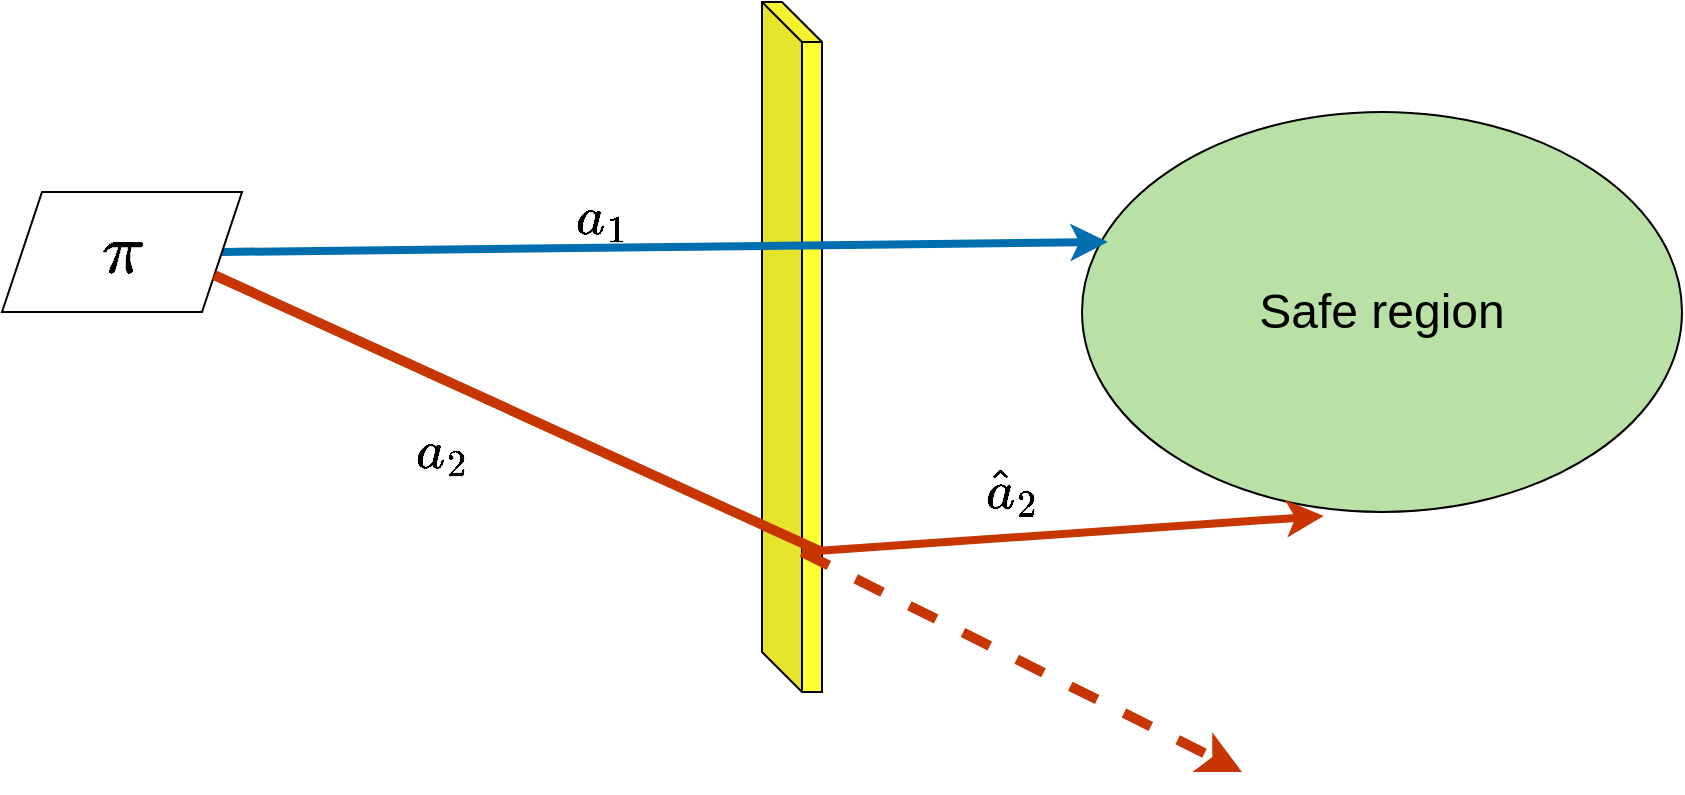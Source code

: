 <mxfile version="24.2.1" type="github">
  <diagram name="Page-1" id="52iaRe6955q-y5ZXtpo0">
    <mxGraphModel dx="1269" dy="756" grid="1" gridSize="10" guides="1" tooltips="1" connect="1" arrows="1" fold="1" page="1" pageScale="1" pageWidth="850" pageHeight="1100" math="1" shadow="0">
      <root>
        <mxCell id="0" />
        <mxCell id="1" parent="0" />
        <mxCell id="1pObTijFMrVAMqZZZPtP-7" value="&lt;font style=&quot;font-size: 24px;&quot;&gt;Safe region&lt;/font&gt;" style="ellipse;whiteSpace=wrap;html=1;fillColor=#B9E0A5;" parent="1" vertex="1">
          <mxGeometry x="540" y="180" width="300" height="200" as="geometry" />
        </mxCell>
        <mxCell id="1pObTijFMrVAMqZZZPtP-13" value="" style="shape=cube;whiteSpace=wrap;html=1;boundedLbl=1;backgroundOutline=1;darkOpacity=0.05;darkOpacity2=0.1;fillColor=#FFFF33;" parent="1" vertex="1">
          <mxGeometry x="380" y="125" width="30" height="345" as="geometry" />
        </mxCell>
        <mxCell id="1pObTijFMrVAMqZZZPtP-15" value="" style="endArrow=classic;html=1;rounded=0;entryX=0.043;entryY=0.325;entryDx=0;entryDy=0;entryPerimeter=0;strokeWidth=4;fillColor=#1ba1e2;strokeColor=#006EAF;" parent="1" target="1pObTijFMrVAMqZZZPtP-7" edge="1">
          <mxGeometry width="50" height="50" relative="1" as="geometry">
            <mxPoint x="110" y="250" as="sourcePoint" />
            <mxPoint x="370" y="250" as="targetPoint" />
          </mxGeometry>
        </mxCell>
        <mxCell id="1pObTijFMrVAMqZZZPtP-16" value="" style="endArrow=classic;html=1;rounded=0;dashed=1;strokeWidth=5;fillColor=#d80073;strokeColor=#C73500;" parent="1" edge="1">
          <mxGeometry width="50" height="50" relative="1" as="geometry">
            <mxPoint x="400" y="400" as="sourcePoint" />
            <mxPoint x="620" y="510" as="targetPoint" />
          </mxGeometry>
        </mxCell>
        <mxCell id="1pObTijFMrVAMqZZZPtP-18" value="" style="endArrow=classic;html=1;rounded=0;strokeWidth=4;fillColor=#fa6800;strokeColor=#C73500;entryX=0.403;entryY=1.01;entryDx=0;entryDy=0;entryPerimeter=0;" parent="1" target="1pObTijFMrVAMqZZZPtP-7" edge="1">
          <mxGeometry width="50" height="50" relative="1" as="geometry">
            <mxPoint x="400" y="400" as="sourcePoint" />
            <mxPoint x="550" y="460" as="targetPoint" />
          </mxGeometry>
        </mxCell>
        <mxCell id="1pObTijFMrVAMqZZZPtP-20" value="&lt;font style=&quot;font-size: 30px;&quot;&gt;$$\pi$$&lt;/font&gt;" style="shape=parallelogram;perimeter=parallelogramPerimeter;whiteSpace=wrap;html=1;fixedSize=1;" parent="1" vertex="1">
          <mxGeometry y="220" width="120" height="60" as="geometry" />
        </mxCell>
        <mxCell id="1pObTijFMrVAMqZZZPtP-24" value="" style="endArrow=none;html=1;rounded=0;exitX=1;exitY=0.75;exitDx=0;exitDy=0;fillColor=#fa6800;strokeColor=#C73500;strokeWidth=5;endFill=0;" parent="1" source="1pObTijFMrVAMqZZZPtP-20" edge="1">
          <mxGeometry width="50" height="50" relative="1" as="geometry">
            <mxPoint x="400" y="440" as="sourcePoint" />
            <mxPoint x="410" y="400" as="targetPoint" />
          </mxGeometry>
        </mxCell>
        <mxCell id="1pObTijFMrVAMqZZZPtP-25" value="&lt;font style=&quot;font-size: 23px;&quot;&gt;$$a_1$$&lt;/font&gt;" style="text;html=1;align=center;verticalAlign=middle;resizable=0;points=[];autosize=1;strokeColor=none;fillColor=none;" parent="1" vertex="1">
          <mxGeometry x="245" y="213" width="110" height="40" as="geometry" />
        </mxCell>
        <mxCell id="1pObTijFMrVAMqZZZPtP-26" value="&lt;font style=&quot;font-size: 23px;&quot;&gt;$$a_2$$&lt;/font&gt;" style="text;html=1;align=center;verticalAlign=middle;resizable=0;points=[];autosize=1;strokeColor=none;fillColor=none;" parent="1" vertex="1">
          <mxGeometry x="165" y="330" width="110" height="40" as="geometry" />
        </mxCell>
        <mxCell id="1pObTijFMrVAMqZZZPtP-28" value="&lt;font style=&quot;font-size: 23px;&quot;&gt;$$\hat{a}_2$$&lt;/font&gt;" style="text;html=1;align=center;verticalAlign=middle;resizable=0;points=[];autosize=1;strokeColor=none;fillColor=none;" parent="1" vertex="1">
          <mxGeometry x="420" y="350" width="170" height="40" as="geometry" />
        </mxCell>
      </root>
    </mxGraphModel>
  </diagram>
</mxfile>
